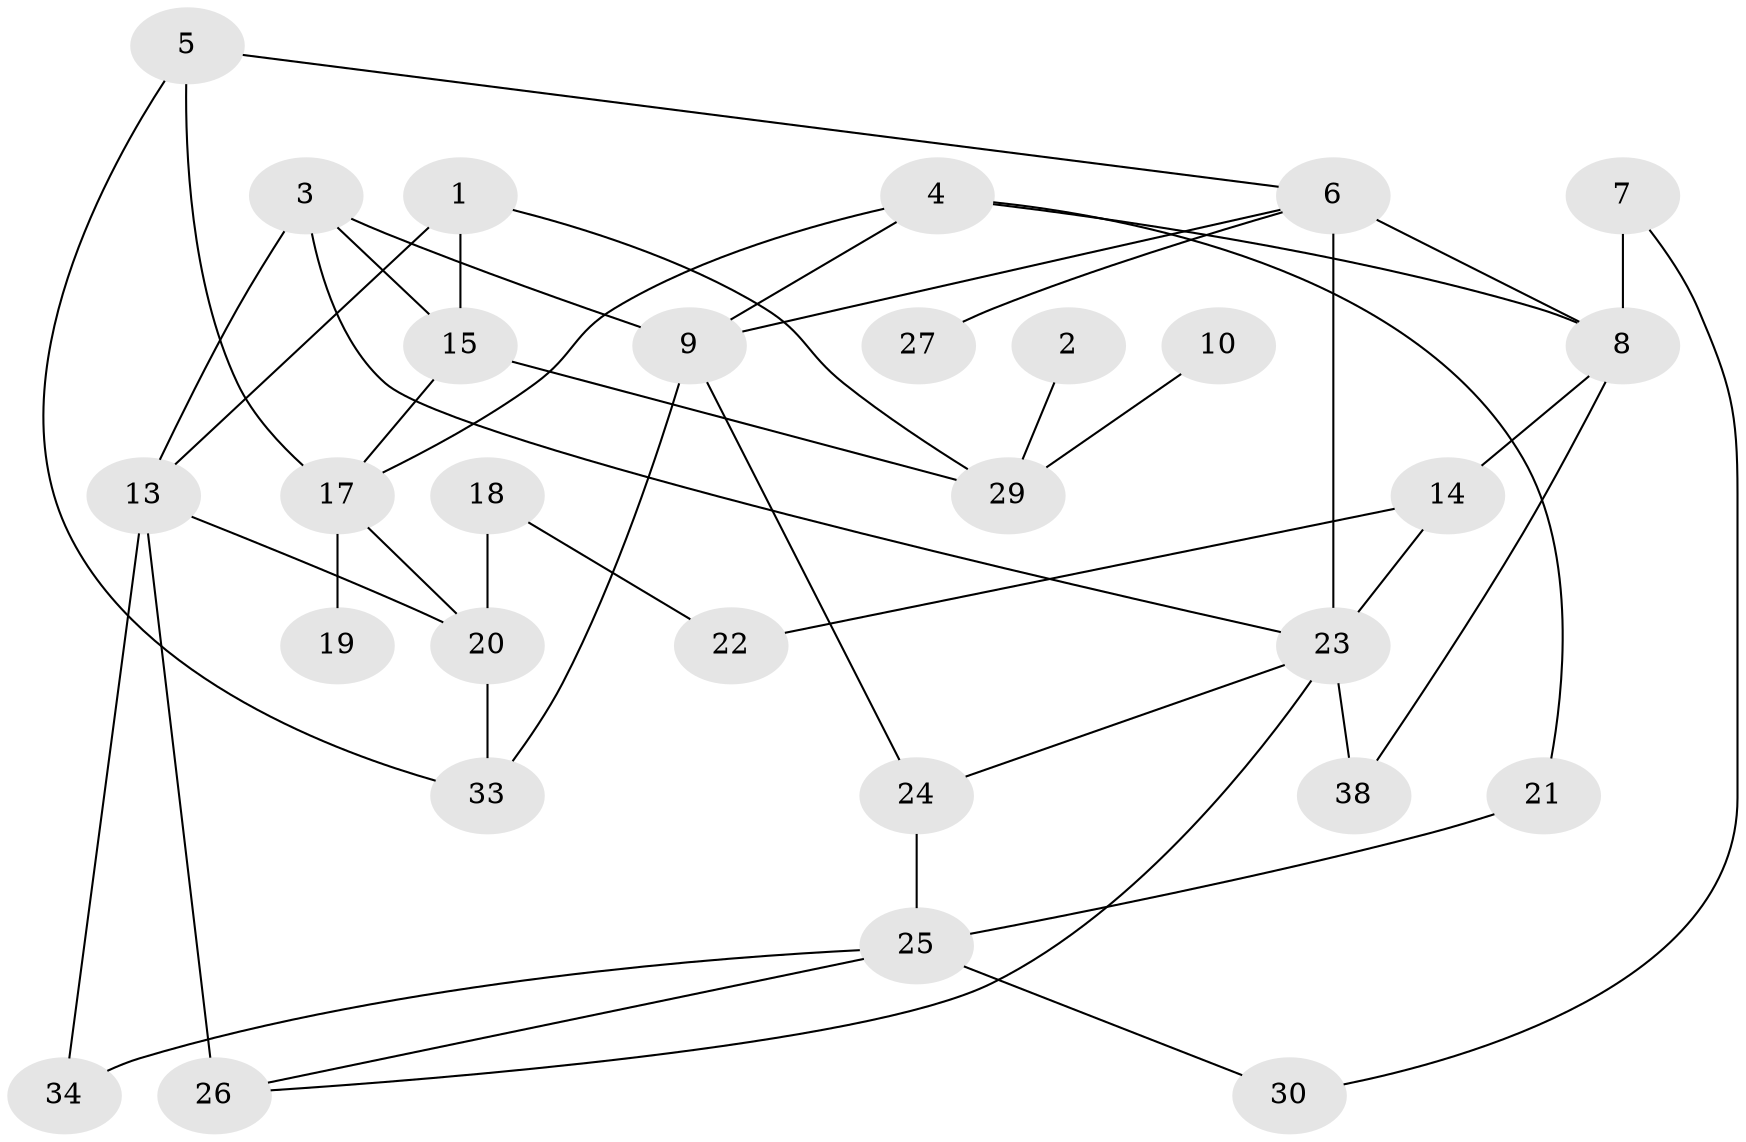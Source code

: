 // original degree distribution, {3: 0.18947368421052632, 1: 0.24210526315789474, 2: 0.2736842105263158, 4: 0.11578947368421053, 0: 0.08421052631578947, 6: 0.042105263157894736, 5: 0.05263157894736842}
// Generated by graph-tools (version 1.1) at 2025/48/03/04/25 22:48:18]
// undirected, 29 vertices, 46 edges
graph export_dot {
  node [color=gray90,style=filled];
  1;
  2;
  3;
  4;
  5;
  6;
  7;
  8;
  9;
  10;
  13;
  14;
  15;
  17;
  18;
  19;
  20;
  21;
  22;
  23;
  24;
  25;
  26;
  27;
  29;
  30;
  33;
  34;
  38;
  1 -- 13 [weight=1.0];
  1 -- 15 [weight=1.0];
  1 -- 29 [weight=1.0];
  2 -- 29 [weight=1.0];
  3 -- 9 [weight=1.0];
  3 -- 13 [weight=1.0];
  3 -- 15 [weight=1.0];
  3 -- 23 [weight=1.0];
  4 -- 8 [weight=1.0];
  4 -- 9 [weight=1.0];
  4 -- 17 [weight=1.0];
  4 -- 21 [weight=1.0];
  5 -- 6 [weight=1.0];
  5 -- 17 [weight=2.0];
  5 -- 33 [weight=1.0];
  6 -- 8 [weight=1.0];
  6 -- 9 [weight=1.0];
  6 -- 23 [weight=5.0];
  6 -- 27 [weight=2.0];
  7 -- 8 [weight=3.0];
  7 -- 30 [weight=1.0];
  8 -- 14 [weight=1.0];
  8 -- 38 [weight=1.0];
  9 -- 24 [weight=1.0];
  9 -- 33 [weight=1.0];
  10 -- 29 [weight=1.0];
  13 -- 20 [weight=1.0];
  13 -- 26 [weight=3.0];
  13 -- 34 [weight=1.0];
  14 -- 22 [weight=1.0];
  14 -- 23 [weight=1.0];
  15 -- 17 [weight=1.0];
  15 -- 29 [weight=1.0];
  17 -- 19 [weight=1.0];
  17 -- 20 [weight=2.0];
  18 -- 20 [weight=1.0];
  18 -- 22 [weight=1.0];
  20 -- 33 [weight=1.0];
  21 -- 25 [weight=1.0];
  23 -- 24 [weight=1.0];
  23 -- 26 [weight=1.0];
  23 -- 38 [weight=1.0];
  24 -- 25 [weight=2.0];
  25 -- 26 [weight=1.0];
  25 -- 30 [weight=1.0];
  25 -- 34 [weight=1.0];
}
